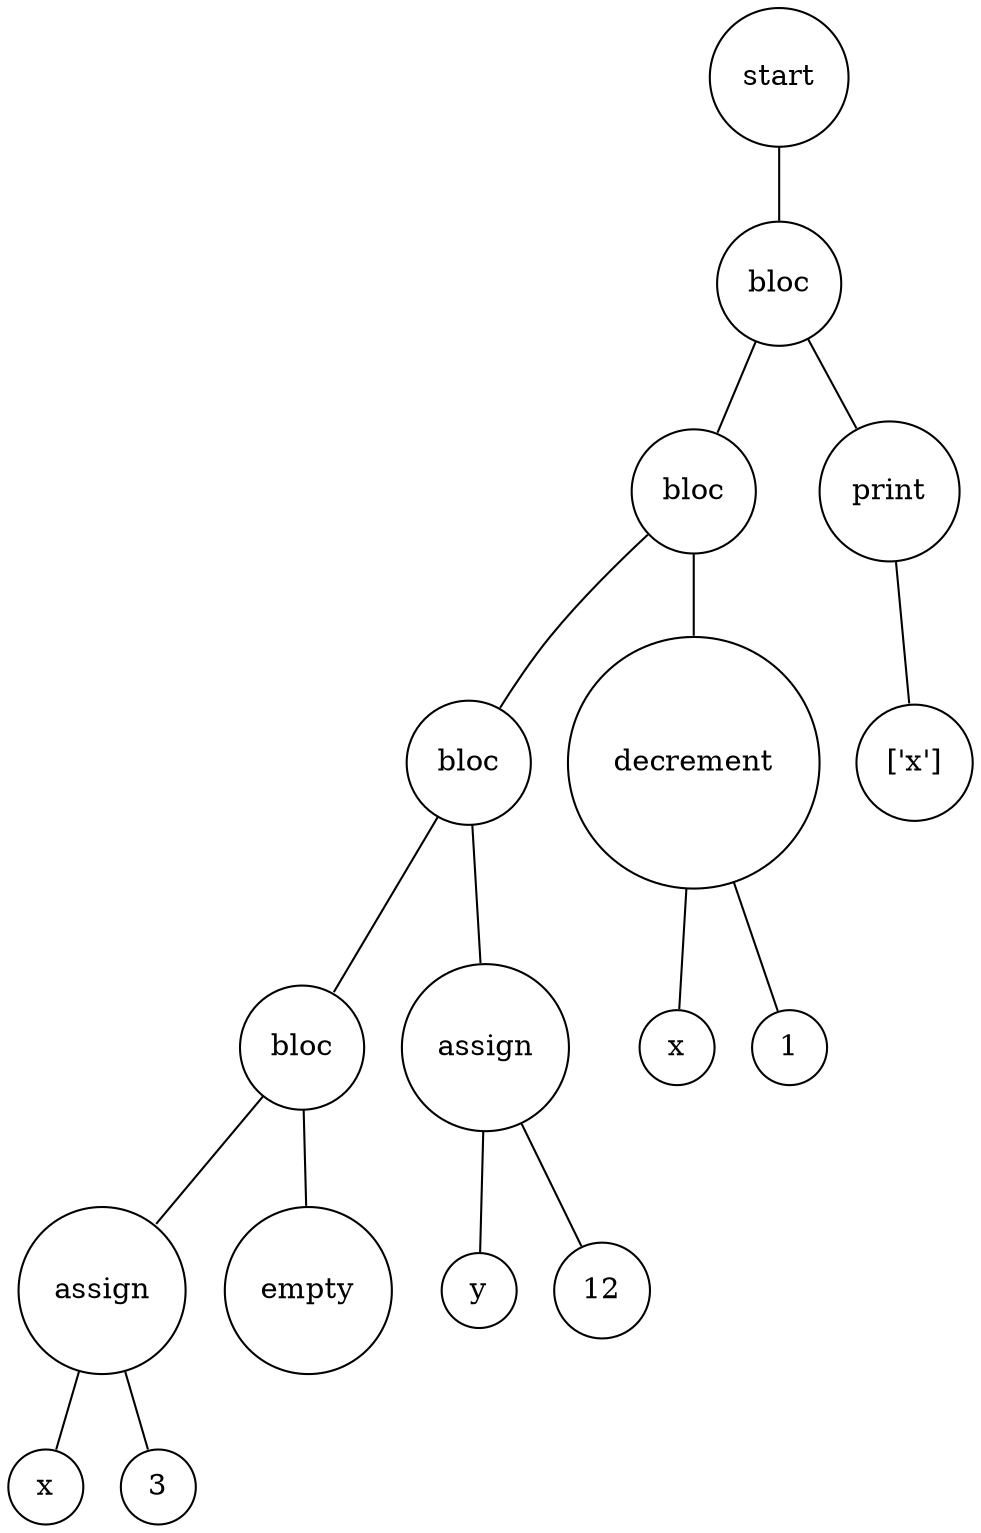 digraph {
	node [shape=circle]
	"b51b3860-31f7-49e8-80e2-fa7ebf7a56b9" [label=start]
	"7dc7f1f7-1b92-452a-a583-110423fff66d" [label=bloc]
	"79f1363b-21a6-44a3-a059-0393cd809ebf" [label=bloc]
	"8954e68f-c315-4e74-864e-bd8925ec2112" [label=bloc]
	"f0dc369e-6ed5-4595-b588-540b49d336be" [label=bloc]
	"ca6a3680-d97e-4d5d-a2ee-2483f48192fa" [label=assign]
	"2b50de47-12d9-417a-8703-39bbcac370e2" [label=x]
	"ca6a3680-d97e-4d5d-a2ee-2483f48192fa" -> "2b50de47-12d9-417a-8703-39bbcac370e2" [arrowsize=0]
	"3c90b0d1-c202-4c74-ad01-639bc0b2d391" [label=3]
	"ca6a3680-d97e-4d5d-a2ee-2483f48192fa" -> "3c90b0d1-c202-4c74-ad01-639bc0b2d391" [arrowsize=0]
	"f0dc369e-6ed5-4595-b588-540b49d336be" -> "ca6a3680-d97e-4d5d-a2ee-2483f48192fa" [arrowsize=0]
	"a01f4d81-97f6-4d03-b3ef-a1e89fb01269" [label=empty]
	"f0dc369e-6ed5-4595-b588-540b49d336be" -> "a01f4d81-97f6-4d03-b3ef-a1e89fb01269" [arrowsize=0]
	"8954e68f-c315-4e74-864e-bd8925ec2112" -> "f0dc369e-6ed5-4595-b588-540b49d336be" [arrowsize=0]
	"d1d84074-25a4-4652-b029-700b4e247206" [label=assign]
	"ec550c59-1c4e-4564-955c-1716d8619d57" [label=y]
	"d1d84074-25a4-4652-b029-700b4e247206" -> "ec550c59-1c4e-4564-955c-1716d8619d57" [arrowsize=0]
	"d3bc5a3e-1cce-43a5-b3c7-e25703c15e22" [label=12]
	"d1d84074-25a4-4652-b029-700b4e247206" -> "d3bc5a3e-1cce-43a5-b3c7-e25703c15e22" [arrowsize=0]
	"8954e68f-c315-4e74-864e-bd8925ec2112" -> "d1d84074-25a4-4652-b029-700b4e247206" [arrowsize=0]
	"79f1363b-21a6-44a3-a059-0393cd809ebf" -> "8954e68f-c315-4e74-864e-bd8925ec2112" [arrowsize=0]
	"a0d16860-cc14-4982-8322-b395d8e1fe70" [label=decrement]
	"3aaf898e-e7c3-4829-9319-dab3761db1cd" [label=x]
	"a0d16860-cc14-4982-8322-b395d8e1fe70" -> "3aaf898e-e7c3-4829-9319-dab3761db1cd" [arrowsize=0]
	"d60f8ca5-9e1e-425b-a0d1-73aa356fc152" [label=1]
	"a0d16860-cc14-4982-8322-b395d8e1fe70" -> "d60f8ca5-9e1e-425b-a0d1-73aa356fc152" [arrowsize=0]
	"79f1363b-21a6-44a3-a059-0393cd809ebf" -> "a0d16860-cc14-4982-8322-b395d8e1fe70" [arrowsize=0]
	"7dc7f1f7-1b92-452a-a583-110423fff66d" -> "79f1363b-21a6-44a3-a059-0393cd809ebf" [arrowsize=0]
	"d69a7993-eab1-460e-8f26-5d40bb7ce7e2" [label=print]
	"b9a1d7db-673e-48c5-92b7-c807f6cf3590" [label="['x']"]
	"d69a7993-eab1-460e-8f26-5d40bb7ce7e2" -> "b9a1d7db-673e-48c5-92b7-c807f6cf3590" [arrowsize=0]
	"7dc7f1f7-1b92-452a-a583-110423fff66d" -> "d69a7993-eab1-460e-8f26-5d40bb7ce7e2" [arrowsize=0]
	"b51b3860-31f7-49e8-80e2-fa7ebf7a56b9" -> "7dc7f1f7-1b92-452a-a583-110423fff66d" [arrowsize=0]
}
